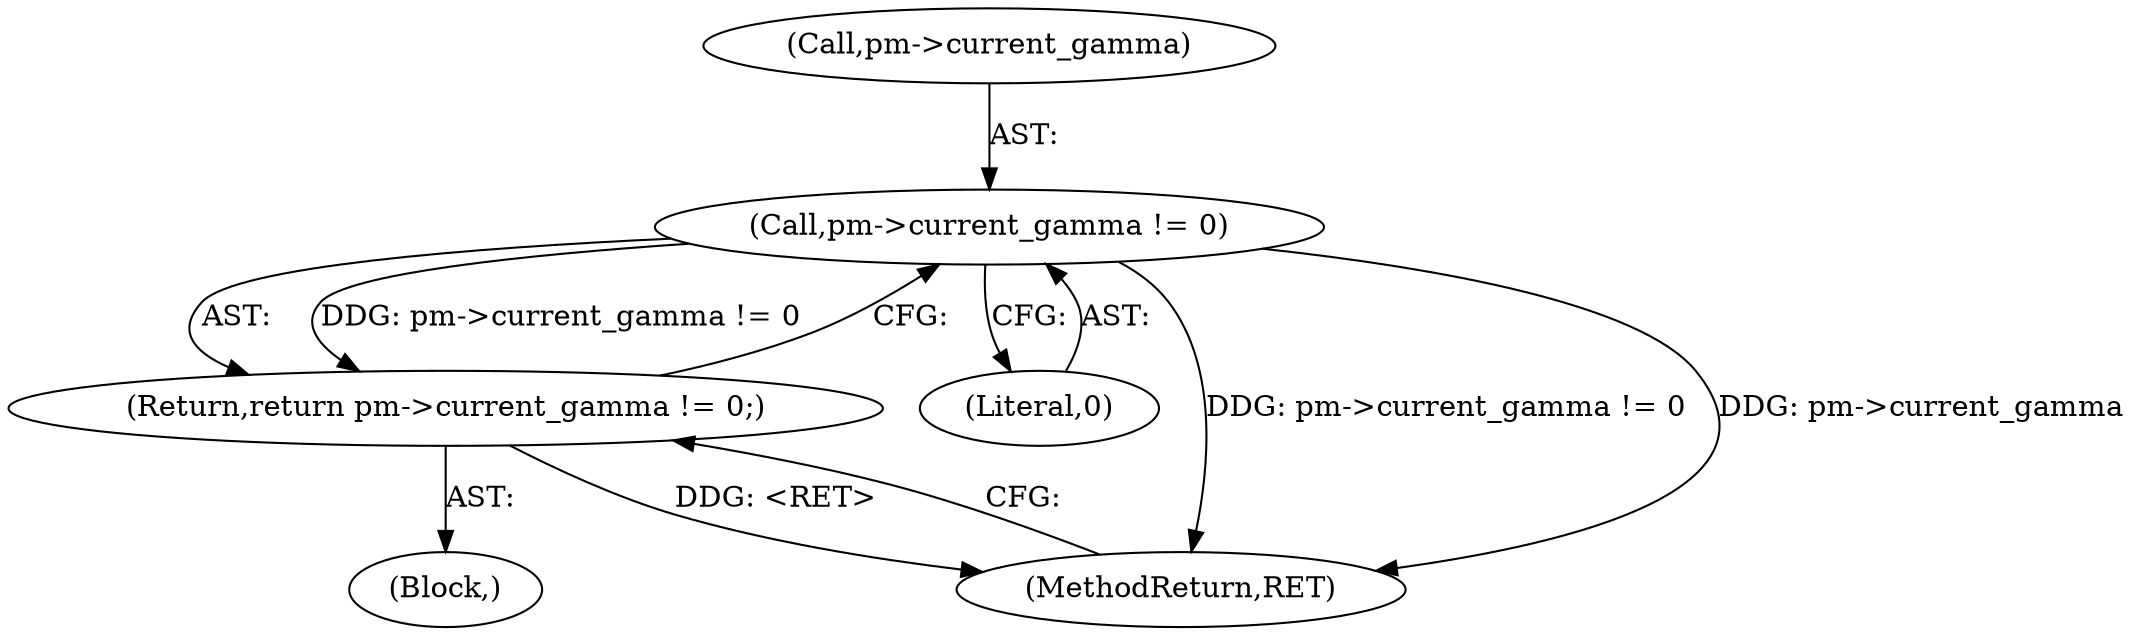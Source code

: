 digraph "0_Android_9d4853418ab2f754c2b63e091c29c5529b8b86ca_102@pointer" {
"1000104" [label="(Call,pm->current_gamma != 0)"];
"1000103" [label="(Return,return pm->current_gamma != 0;)"];
"1000105" [label="(Call,pm->current_gamma)"];
"1000102" [label="(Block,)"];
"1000108" [label="(Literal,0)"];
"1000109" [label="(MethodReturn,RET)"];
"1000104" [label="(Call,pm->current_gamma != 0)"];
"1000103" [label="(Return,return pm->current_gamma != 0;)"];
"1000104" -> "1000103"  [label="AST: "];
"1000104" -> "1000108"  [label="CFG: "];
"1000105" -> "1000104"  [label="AST: "];
"1000108" -> "1000104"  [label="AST: "];
"1000103" -> "1000104"  [label="CFG: "];
"1000104" -> "1000109"  [label="DDG: pm->current_gamma != 0"];
"1000104" -> "1000109"  [label="DDG: pm->current_gamma"];
"1000104" -> "1000103"  [label="DDG: pm->current_gamma != 0"];
"1000103" -> "1000102"  [label="AST: "];
"1000109" -> "1000103"  [label="CFG: "];
"1000103" -> "1000109"  [label="DDG: <RET>"];
}
